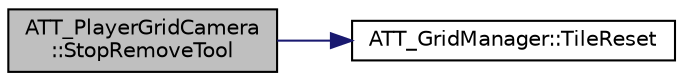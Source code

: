 digraph "ATT_PlayerGridCamera::StopRemoveTool"
{
 // LATEX_PDF_SIZE
  edge [fontname="Helvetica",fontsize="10",labelfontname="Helvetica",labelfontsize="10"];
  node [fontname="Helvetica",fontsize="10",shape=record];
  rankdir="LR";
  Node105 [label="ATT_PlayerGridCamera\l::StopRemoveTool",height=0.2,width=0.4,color="black", fillcolor="grey75", style="filled", fontcolor="black",tooltip="Fully Disables the RemoveTool, and cancels any tile deletion."];
  Node105 -> Node106 [color="midnightblue",fontsize="10",style="solid",fontname="Helvetica"];
  Node106 [label="ATT_GridManager::TileReset",height=0.2,width=0.4,color="black", fillcolor="white", style="filled",URL="$class_a_t_t___grid_manager.html#a7ff2d0e2f13412c3d0aba2393f9f7e5f",tooltip="Tile Effect - Reset this tile to its original state (both colour and transform)."];
}
